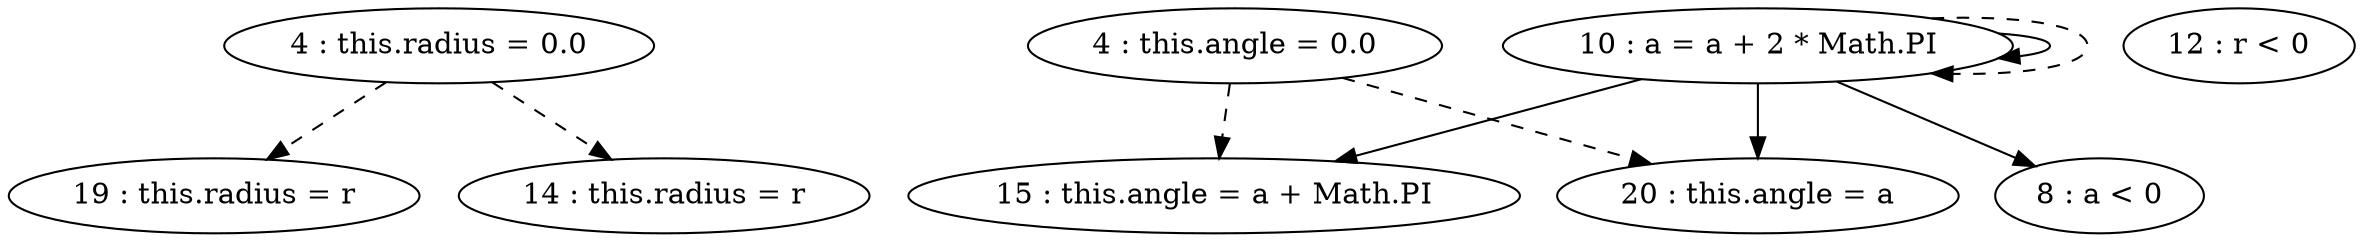 digraph G {
"4 : this.radius = 0.0"
"4 : this.radius = 0.0" -> "19 : this.radius = r" [style=dashed]
"4 : this.radius = 0.0" -> "14 : this.radius = r" [style=dashed]
"4 : this.angle = 0.0"
"4 : this.angle = 0.0" -> "20 : this.angle = a" [style=dashed]
"4 : this.angle = 0.0" -> "15 : this.angle = a + Math.PI" [style=dashed]
"8 : a < 0"
"10 : a = a + 2 * Math.PI"
"10 : a = a + 2 * Math.PI" -> "20 : this.angle = a"
"10 : a = a + 2 * Math.PI" -> "8 : a < 0"
"10 : a = a + 2 * Math.PI" -> "10 : a = a + 2 * Math.PI"
"10 : a = a + 2 * Math.PI" -> "15 : this.angle = a + Math.PI"
"10 : a = a + 2 * Math.PI" -> "10 : a = a + 2 * Math.PI" [style=dashed]
"8 : a < 0"
"12 : r < 0"
"14 : this.radius = r"
"15 : this.angle = a + Math.PI"
"19 : this.radius = r"
"20 : this.angle = a"
}